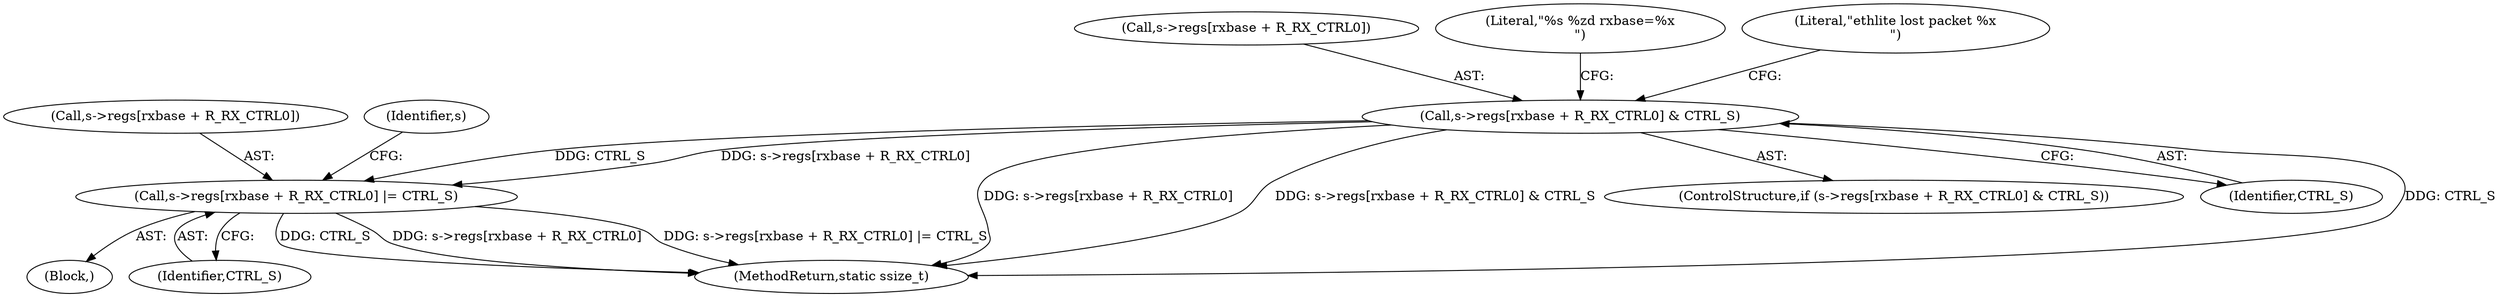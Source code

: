 digraph "0_qemu_a0d1cbdacff5df4ded16b753b38fdd9da6092968@array" {
"1000146" [label="(Call,s->regs[rxbase + R_RX_CTRL0] & CTRL_S)"];
"1000202" [label="(Call,s->regs[rxbase + R_RX_CTRL0] |= CTRL_S)"];
"1000147" [label="(Call,s->regs[rxbase + R_RX_CTRL0])"];
"1000203" [label="(Call,s->regs[rxbase + R_RX_CTRL0])"];
"1000202" [label="(Call,s->regs[rxbase + R_RX_CTRL0] |= CTRL_S)"];
"1000169" [label="(Literal,\"%s %zd rxbase=%x\n\")"];
"1000154" [label="(Identifier,CTRL_S)"];
"1000220" [label="(MethodReturn,static ssize_t)"];
"1000213" [label="(Identifier,s)"];
"1000146" [label="(Call,s->regs[rxbase + R_RX_CTRL0] & CTRL_S)"];
"1000106" [label="(Block,)"];
"1000145" [label="(ControlStructure,if (s->regs[rxbase + R_RX_CTRL0] & CTRL_S))"];
"1000158" [label="(Literal,\"ethlite lost packet %x\n\")"];
"1000210" [label="(Identifier,CTRL_S)"];
"1000146" -> "1000145"  [label="AST: "];
"1000146" -> "1000154"  [label="CFG: "];
"1000147" -> "1000146"  [label="AST: "];
"1000154" -> "1000146"  [label="AST: "];
"1000158" -> "1000146"  [label="CFG: "];
"1000169" -> "1000146"  [label="CFG: "];
"1000146" -> "1000220"  [label="DDG: s->regs[rxbase + R_RX_CTRL0] & CTRL_S"];
"1000146" -> "1000220"  [label="DDG: CTRL_S"];
"1000146" -> "1000220"  [label="DDG: s->regs[rxbase + R_RX_CTRL0]"];
"1000146" -> "1000202"  [label="DDG: s->regs[rxbase + R_RX_CTRL0]"];
"1000146" -> "1000202"  [label="DDG: CTRL_S"];
"1000202" -> "1000106"  [label="AST: "];
"1000202" -> "1000210"  [label="CFG: "];
"1000203" -> "1000202"  [label="AST: "];
"1000210" -> "1000202"  [label="AST: "];
"1000213" -> "1000202"  [label="CFG: "];
"1000202" -> "1000220"  [label="DDG: CTRL_S"];
"1000202" -> "1000220"  [label="DDG: s->regs[rxbase + R_RX_CTRL0]"];
"1000202" -> "1000220"  [label="DDG: s->regs[rxbase + R_RX_CTRL0] |= CTRL_S"];
}
